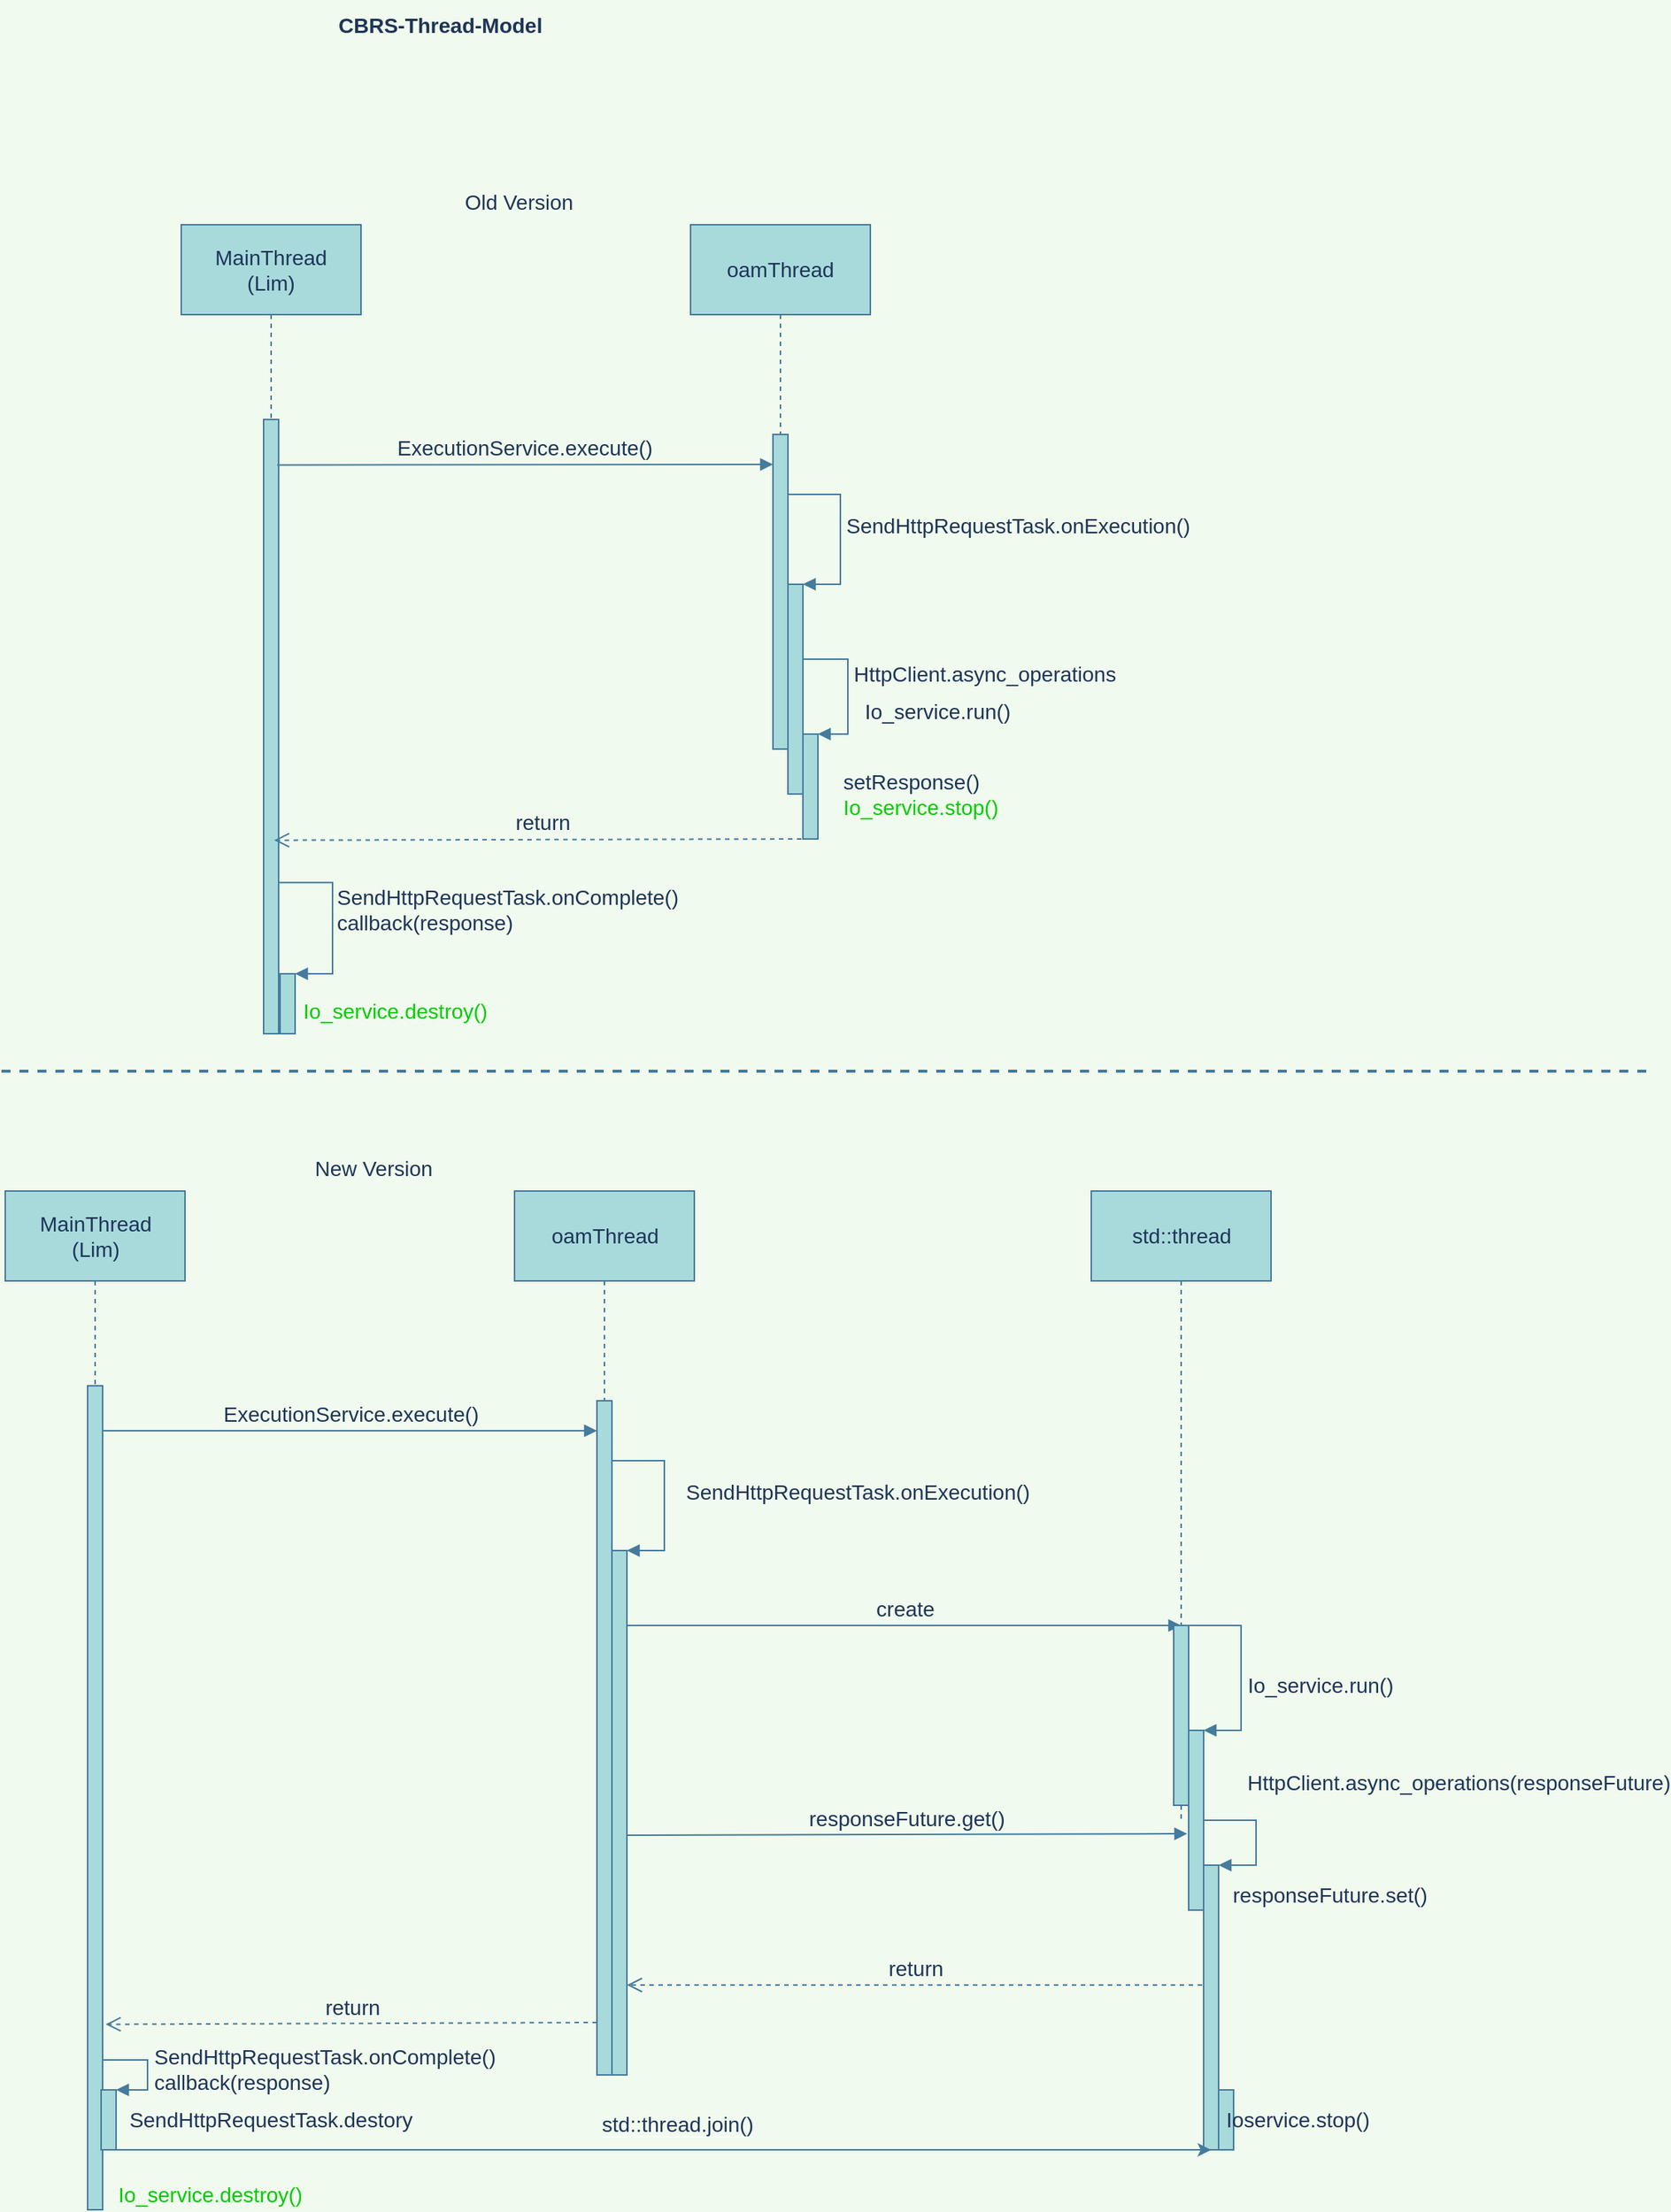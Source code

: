 <mxfile version="18.0.0" type="github">
  <diagram id="kgpKYQtTHZ0yAKxKKP6v" name="Page-1">
    <mxGraphModel dx="1422" dy="762" grid="1" gridSize="10" guides="1" tooltips="1" connect="1" arrows="1" fold="1" page="1" pageScale="1" pageWidth="850" pageHeight="1100" background="#F1FAEE" math="0" shadow="0">
      <root>
        <mxCell id="0" />
        <mxCell id="1" parent="0" />
        <mxCell id="LY62BqVsODy2IkJWC0Tn-2" style="edgeStyle=orthogonalEdgeStyle;orthogonalLoop=1;jettySize=auto;html=1;dashed=1;endArrow=none;endFill=0;fontSize=14;labelBackgroundColor=#F1FAEE;strokeColor=#457B9D;fontColor=#1D3557;labelBorderColor=none;rounded=0;" parent="1" source="LY62BqVsODy2IkJWC0Tn-1" edge="1">
          <mxGeometry relative="1" as="geometry">
            <mxPoint x="190" y="640" as="targetPoint" />
          </mxGeometry>
        </mxCell>
        <mxCell id="LY62BqVsODy2IkJWC0Tn-1" value="MainThread&lt;br style=&quot;font-size: 14px;&quot;&gt;(Lim)" style="whiteSpace=wrap;html=1;fontSize=14;fillColor=#A8DADC;strokeColor=#457B9D;fontColor=#1D3557;labelBorderColor=none;rounded=0;" parent="1" vertex="1">
          <mxGeometry x="130" y="160" width="120" height="60" as="geometry" />
        </mxCell>
        <mxCell id="LY62BqVsODy2IkJWC0Tn-4" value="oamThread" style="whiteSpace=wrap;html=1;fontSize=14;fillColor=#A8DADC;strokeColor=#457B9D;fontColor=#1D3557;labelBorderColor=none;rounded=0;" parent="1" vertex="1">
          <mxGeometry x="470" y="160" width="120" height="60" as="geometry" />
        </mxCell>
        <mxCell id="LY62BqVsODy2IkJWC0Tn-5" style="edgeStyle=orthogonalEdgeStyle;orthogonalLoop=1;jettySize=auto;html=1;dashed=1;endArrow=none;endFill=0;fontSize=14;labelBackgroundColor=#F1FAEE;strokeColor=#457B9D;fontColor=#1D3557;labelBorderColor=none;rounded=0;" parent="1" source="LY62BqVsODy2IkJWC0Tn-1" edge="1">
          <mxGeometry relative="1" as="geometry">
            <mxPoint x="190" y="640" as="targetPoint" />
            <mxPoint x="190" y="220" as="sourcePoint" />
            <Array as="points">
              <mxPoint x="190" y="350" />
              <mxPoint x="190" y="350" />
            </Array>
          </mxGeometry>
        </mxCell>
        <mxCell id="LY62BqVsODy2IkJWC0Tn-10" value="" style="html=1;points=[];perimeter=orthogonalPerimeter;fontSize=14;fillColor=#A8DADC;strokeColor=#457B9D;fontColor=#1D3557;labelBorderColor=none;rounded=0;" parent="1" vertex="1">
          <mxGeometry x="185" y="290" width="10" height="410" as="geometry" />
        </mxCell>
        <mxCell id="LY62BqVsODy2IkJWC0Tn-14" value="" style="html=1;points=[];perimeter=orthogonalPerimeter;fontSize=14;fillColor=#A8DADC;strokeColor=#457B9D;fontColor=#1D3557;labelBorderColor=none;rounded=0;" parent="1" vertex="1">
          <mxGeometry x="525" y="300" width="10" height="210" as="geometry" />
        </mxCell>
        <mxCell id="LY62BqVsODy2IkJWC0Tn-15" value="" style="edgeStyle=orthogonalEdgeStyle;orthogonalLoop=1;jettySize=auto;html=1;dashed=1;endArrow=none;endFill=0;fontSize=14;labelBackgroundColor=#F1FAEE;strokeColor=#457B9D;fontColor=#1D3557;labelBorderColor=none;rounded=0;" parent="1" source="LY62BqVsODy2IkJWC0Tn-4" target="LY62BqVsODy2IkJWC0Tn-14" edge="1">
          <mxGeometry relative="1" as="geometry">
            <mxPoint x="530" y="660" as="targetPoint" />
            <mxPoint x="530" y="220" as="sourcePoint" />
          </mxGeometry>
        </mxCell>
        <mxCell id="LY62BqVsODy2IkJWC0Tn-26" value="" style="html=1;points=[];perimeter=orthogonalPerimeter;fontSize=14;fillColor=#A8DADC;strokeColor=#457B9D;fontColor=#1D3557;labelBorderColor=none;rounded=0;" parent="1" vertex="1">
          <mxGeometry x="535" y="400" width="10" height="140" as="geometry" />
        </mxCell>
        <mxCell id="LY62BqVsODy2IkJWC0Tn-27" value="SendHttpRequestTask.onExecution()" style="edgeStyle=orthogonalEdgeStyle;html=1;align=left;spacingLeft=2;endArrow=block;entryX=1;entryY=0;fontSize=14;labelBackgroundColor=#F1FAEE;strokeColor=#457B9D;fontColor=#1D3557;labelBorderColor=none;rounded=0;" parent="1" target="LY62BqVsODy2IkJWC0Tn-26" edge="1">
          <mxGeometry x="0.302" relative="1" as="geometry">
            <mxPoint x="535" y="405" as="sourcePoint" />
            <Array as="points">
              <mxPoint x="535" y="340" />
              <mxPoint x="570" y="340" />
              <mxPoint x="570" y="400" />
              <mxPoint x="545" y="400" />
            </Array>
            <mxPoint as="offset" />
          </mxGeometry>
        </mxCell>
        <mxCell id="LY62BqVsODy2IkJWC0Tn-33" value="ExecutionService.execute()" style="html=1;verticalAlign=bottom;endArrow=block;fontSize=14;labelBackgroundColor=#F1FAEE;strokeColor=#457B9D;fontColor=#1D3557;exitX=0.9;exitY=0.074;exitDx=0;exitDy=0;exitPerimeter=0;labelBorderColor=none;rounded=0;" parent="1" edge="1" source="LY62BqVsODy2IkJWC0Tn-10">
          <mxGeometry width="80" relative="1" as="geometry">
            <mxPoint x="200" y="320" as="sourcePoint" />
            <mxPoint x="525" y="320" as="targetPoint" />
          </mxGeometry>
        </mxCell>
        <mxCell id="LY62BqVsODy2IkJWC0Tn-34" value="" style="html=1;points=[];perimeter=orthogonalPerimeter;fontSize=14;fillColor=#A8DADC;strokeColor=#457B9D;fontColor=#1D3557;labelBorderColor=none;rounded=0;" parent="1" vertex="1">
          <mxGeometry x="545" y="500" width="10" height="70" as="geometry" />
        </mxCell>
        <mxCell id="LY62BqVsODy2IkJWC0Tn-35" value="HttpClient.async_operations" style="edgeStyle=orthogonalEdgeStyle;html=1;align=left;spacingLeft=2;endArrow=block;entryX=1;entryY=0;fontSize=14;labelBackgroundColor=#F1FAEE;strokeColor=#457B9D;fontColor=#1D3557;labelBorderColor=none;rounded=0;" parent="1" target="LY62BqVsODy2IkJWC0Tn-34" edge="1">
          <mxGeometry relative="1" as="geometry">
            <mxPoint x="545" y="470" as="sourcePoint" />
            <Array as="points">
              <mxPoint x="545" y="450" />
              <mxPoint x="575" y="450" />
              <mxPoint x="575" y="500" />
            </Array>
          </mxGeometry>
        </mxCell>
        <mxCell id="LY62BqVsODy2IkJWC0Tn-36" value="return" style="html=1;verticalAlign=bottom;endArrow=open;dashed=1;endSize=8;fontSize=14;labelBackgroundColor=#F1FAEE;strokeColor=#457B9D;fontColor=#1D3557;labelBorderColor=none;rounded=0;entryX=0.7;entryY=0.685;entryDx=0;entryDy=0;entryPerimeter=0;" parent="1" edge="1" target="LY62BqVsODy2IkJWC0Tn-10">
          <mxGeometry relative="1" as="geometry">
            <mxPoint x="550" y="570" as="sourcePoint" />
            <mxPoint x="190" y="570" as="targetPoint" />
          </mxGeometry>
        </mxCell>
        <mxCell id="LY62BqVsODy2IkJWC0Tn-40" value="setResponse()&lt;br style=&quot;font-size: 14px;&quot;&gt;&lt;font color=&quot;#00cc00&quot; style=&quot;font-size: 14px;&quot;&gt;Io_service.stop()&lt;/font&gt;" style="text;html=1;strokeColor=none;fillColor=none;align=left;verticalAlign=middle;whiteSpace=wrap;fontSize=14;fontColor=#1D3557;labelBorderColor=none;rounded=0;" parent="1" vertex="1">
          <mxGeometry x="570" y="520" width="160" height="40" as="geometry" />
        </mxCell>
        <mxCell id="LY62BqVsODy2IkJWC0Tn-43" value="Io_service.run()" style="text;html=1;strokeColor=none;fillColor=none;align=center;verticalAlign=middle;whiteSpace=wrap;fontSize=14;fontStyle=0;fontColor=#1D3557;labelBorderColor=none;rounded=0;" parent="1" vertex="1">
          <mxGeometry x="570" y="470" width="130" height="30" as="geometry" />
        </mxCell>
        <mxCell id="LY62BqVsODy2IkJWC0Tn-45" value="&lt;span style=&quot;font-size: 14px;&quot;&gt;&lt;font color=&quot;#00cc00&quot; style=&quot;font-size: 14px;&quot;&gt;Io_service.destroy()&lt;/font&gt;&lt;/span&gt;" style="text;html=1;strokeColor=none;fillColor=none;align=center;verticalAlign=middle;whiteSpace=wrap;fontSize=14;fontColor=#1D3557;labelBorderColor=none;rounded=0;" parent="1" vertex="1">
          <mxGeometry x="196" y="670" width="154" height="30" as="geometry" />
        </mxCell>
        <mxCell id="mft_dp02x0jolZUBzmze-1" value="" style="line;strokeWidth=2;html=1;labelBackgroundColor=#F1FAEE;fillColor=#A8DADC;strokeColor=#457B9D;fontColor=#1D3557;labelBorderColor=none;rounded=0;fontSize=14;dashed=1;" vertex="1" parent="1">
          <mxGeometry x="10" y="720" width="1100" height="10" as="geometry" />
        </mxCell>
        <mxCell id="mft_dp02x0jolZUBzmze-2" value="&lt;h1 style=&quot;font-size: 14px;&quot;&gt;CBRS-Thread-Model&lt;/h1&gt;" style="text;html=1;strokeColor=none;fillColor=none;spacing=5;spacingTop=-20;whiteSpace=wrap;overflow=hidden;fontColor=#1D3557;labelBorderColor=none;rounded=0;fontSize=14;" vertex="1" parent="1">
          <mxGeometry x="230" y="20" width="250" height="40" as="geometry" />
        </mxCell>
        <mxCell id="mft_dp02x0jolZUBzmze-4" value="Old Version" style="text;html=1;align=center;verticalAlign=middle;resizable=0;points=[];autosize=1;strokeColor=none;fillColor=none;fontSize=14;fontColor=#1D3557;labelBorderColor=none;rounded=0;" vertex="1" parent="1">
          <mxGeometry x="310" y="135" width="90" height="20" as="geometry" />
        </mxCell>
        <mxCell id="mft_dp02x0jolZUBzmze-49" style="edgeStyle=orthogonalEdgeStyle;orthogonalLoop=1;jettySize=auto;html=1;dashed=1;endArrow=none;endFill=0;fontSize=14;labelBackgroundColor=#F1FAEE;strokeColor=#457B9D;fontColor=#1D3557;labelBorderColor=none;rounded=0;" edge="1" source="mft_dp02x0jolZUBzmze-50" parent="1">
          <mxGeometry relative="1" as="geometry">
            <mxPoint x="72.5" y="1285" as="targetPoint" />
          </mxGeometry>
        </mxCell>
        <mxCell id="mft_dp02x0jolZUBzmze-50" value="MainThread&lt;br style=&quot;font-size: 14px;&quot;&gt;(Lim)" style="whiteSpace=wrap;html=1;fontSize=14;fillColor=#A8DADC;strokeColor=#457B9D;fontColor=#1D3557;labelBorderColor=none;rounded=0;" vertex="1" parent="1">
          <mxGeometry x="12.5" y="805" width="120" height="60" as="geometry" />
        </mxCell>
        <mxCell id="mft_dp02x0jolZUBzmze-52" value="oamThread" style="whiteSpace=wrap;html=1;fontSize=14;fillColor=#A8DADC;strokeColor=#457B9D;fontColor=#1D3557;labelBorderColor=none;rounded=0;" vertex="1" parent="1">
          <mxGeometry x="352.5" y="805" width="120" height="60" as="geometry" />
        </mxCell>
        <mxCell id="mft_dp02x0jolZUBzmze-53" style="edgeStyle=orthogonalEdgeStyle;orthogonalLoop=1;jettySize=auto;html=1;dashed=1;endArrow=none;endFill=0;fontSize=14;labelBackgroundColor=#F1FAEE;strokeColor=#457B9D;fontColor=#1D3557;labelBorderColor=none;rounded=0;" edge="1" source="mft_dp02x0jolZUBzmze-50" parent="1">
          <mxGeometry relative="1" as="geometry">
            <mxPoint x="72.5" y="1285" as="targetPoint" />
            <mxPoint x="72.5" y="865" as="sourcePoint" />
            <Array as="points">
              <mxPoint x="72.5" y="995" />
              <mxPoint x="72.5" y="995" />
            </Array>
          </mxGeometry>
        </mxCell>
        <mxCell id="mft_dp02x0jolZUBzmze-54" value="" style="html=1;points=[];perimeter=orthogonalPerimeter;fontSize=14;fillColor=#A8DADC;strokeColor=#457B9D;fontColor=#1D3557;labelBorderColor=none;rounded=0;" vertex="1" parent="1">
          <mxGeometry x="67.5" y="935" width="10" height="550" as="geometry" />
        </mxCell>
        <mxCell id="mft_dp02x0jolZUBzmze-55" value="" style="html=1;points=[];perimeter=orthogonalPerimeter;fontSize=14;fillColor=#A8DADC;strokeColor=#457B9D;fontColor=#1D3557;labelBorderColor=none;rounded=0;" vertex="1" parent="1">
          <mxGeometry x="407.5" y="945" width="10" height="450" as="geometry" />
        </mxCell>
        <mxCell id="mft_dp02x0jolZUBzmze-56" value="" style="edgeStyle=orthogonalEdgeStyle;orthogonalLoop=1;jettySize=auto;html=1;dashed=1;endArrow=none;endFill=0;fontSize=14;labelBackgroundColor=#F1FAEE;strokeColor=#457B9D;fontColor=#1D3557;labelBorderColor=none;rounded=0;" edge="1" source="mft_dp02x0jolZUBzmze-52" target="mft_dp02x0jolZUBzmze-55" parent="1">
          <mxGeometry relative="1" as="geometry">
            <mxPoint x="412.5" y="1305" as="targetPoint" />
            <mxPoint x="412.5" y="865" as="sourcePoint" />
          </mxGeometry>
        </mxCell>
        <mxCell id="mft_dp02x0jolZUBzmze-57" value="" style="html=1;points=[];perimeter=orthogonalPerimeter;fontSize=14;fillColor=#A8DADC;strokeColor=#457B9D;fontColor=#1D3557;labelBorderColor=none;rounded=0;" vertex="1" parent="1">
          <mxGeometry x="417.5" y="1045" width="10" height="350" as="geometry" />
        </mxCell>
        <mxCell id="mft_dp02x0jolZUBzmze-58" value="SendHttpRequestTask.onExecution()" style="edgeStyle=orthogonalEdgeStyle;html=1;align=left;spacingLeft=2;endArrow=block;entryX=1;entryY=0;fontSize=14;labelBackgroundColor=#F1FAEE;strokeColor=#457B9D;fontColor=#1D3557;labelBorderColor=none;rounded=0;" edge="1" target="mft_dp02x0jolZUBzmze-57" parent="1">
          <mxGeometry x="0.302" y="10" relative="1" as="geometry">
            <mxPoint x="417.5" y="1050" as="sourcePoint" />
            <Array as="points">
              <mxPoint x="417.5" y="985" />
              <mxPoint x="452.5" y="985" />
              <mxPoint x="452.5" y="1045" />
            </Array>
            <mxPoint as="offset" />
          </mxGeometry>
        </mxCell>
        <mxCell id="mft_dp02x0jolZUBzmze-59" value="ExecutionService.execute()" style="html=1;verticalAlign=bottom;endArrow=block;fontSize=14;labelBackgroundColor=#F1FAEE;strokeColor=#457B9D;fontColor=#1D3557;labelBorderColor=none;rounded=0;" edge="1" parent="1">
          <mxGeometry width="80" relative="1" as="geometry">
            <mxPoint x="77.5" y="965" as="sourcePoint" />
            <mxPoint x="407.5" y="965" as="targetPoint" />
          </mxGeometry>
        </mxCell>
        <mxCell id="mft_dp02x0jolZUBzmze-70" value="New Version" style="text;html=1;align=center;verticalAlign=middle;resizable=0;points=[];autosize=1;strokeColor=none;fillColor=none;fontSize=14;fontColor=#1D3557;labelBorderColor=none;rounded=0;" vertex="1" parent="1">
          <mxGeometry x="212.5" y="780" width="90" height="20" as="geometry" />
        </mxCell>
        <mxCell id="mft_dp02x0jolZUBzmze-71" value="std::thread" style="whiteSpace=wrap;html=1;fontSize=14;fillColor=#A8DADC;strokeColor=#457B9D;fontColor=#1D3557;labelBorderColor=none;rounded=0;" vertex="1" parent="1">
          <mxGeometry x="737.5" y="805" width="120" height="60" as="geometry" />
        </mxCell>
        <mxCell id="mft_dp02x0jolZUBzmze-74" value="" style="edgeStyle=orthogonalEdgeStyle;orthogonalLoop=1;jettySize=auto;html=1;dashed=1;endArrow=none;endFill=0;fontSize=14;labelBackgroundColor=#F1FAEE;strokeColor=#457B9D;fontColor=#1D3557;exitX=0.5;exitY=1;exitDx=0;exitDy=0;startArrow=none;labelBorderColor=none;rounded=0;" edge="1" parent="1" source="mft_dp02x0jolZUBzmze-81">
          <mxGeometry relative="1" as="geometry">
            <mxPoint x="797.5" y="1225" as="targetPoint" />
            <mxPoint x="422.5" y="875" as="sourcePoint" />
          </mxGeometry>
        </mxCell>
        <mxCell id="mft_dp02x0jolZUBzmze-79" value="create" style="html=1;verticalAlign=bottom;endArrow=block;fontColor=#1D3557;strokeColor=#457B9D;labelBorderColor=none;rounded=0;labelBackgroundColor=#F1FAEE;fontSize=14;" edge="1" parent="1">
          <mxGeometry width="80" relative="1" as="geometry">
            <mxPoint x="427.5" y="1095" as="sourcePoint" />
            <mxPoint x="797.5" y="1095" as="targetPoint" />
          </mxGeometry>
        </mxCell>
        <mxCell id="mft_dp02x0jolZUBzmze-81" value="" style="html=1;points=[];perimeter=orthogonalPerimeter;fontColor=#1D3557;strokeColor=#457B9D;fillColor=#A8DADC;labelBorderColor=none;rounded=0;fontSize=14;" vertex="1" parent="1">
          <mxGeometry x="792.5" y="1095" width="10" height="120" as="geometry" />
        </mxCell>
        <mxCell id="mft_dp02x0jolZUBzmze-82" value="" style="edgeStyle=orthogonalEdgeStyle;orthogonalLoop=1;jettySize=auto;html=1;dashed=1;endArrow=none;endFill=0;fontSize=14;labelBackgroundColor=#F1FAEE;strokeColor=#457B9D;fontColor=#1D3557;exitX=0.5;exitY=1;exitDx=0;exitDy=0;labelBorderColor=none;rounded=0;" edge="1" parent="1" source="mft_dp02x0jolZUBzmze-71" target="mft_dp02x0jolZUBzmze-81">
          <mxGeometry relative="1" as="geometry">
            <mxPoint x="798.5" y="1345" as="targetPoint" />
            <mxPoint x="797.5" y="865" as="sourcePoint" />
          </mxGeometry>
        </mxCell>
        <mxCell id="mft_dp02x0jolZUBzmze-83" value="" style="html=1;points=[];perimeter=orthogonalPerimeter;fontColor=#1D3557;strokeColor=#457B9D;fillColor=#A8DADC;labelBorderColor=none;rounded=0;fontSize=14;" vertex="1" parent="1">
          <mxGeometry x="802.5" y="1165" width="10" height="120" as="geometry" />
        </mxCell>
        <mxCell id="mft_dp02x0jolZUBzmze-85" value="Io_service.run()" style="edgeStyle=orthogonalEdgeStyle;html=1;align=left;spacingLeft=2;endArrow=block;entryX=1;entryY=0;fontSize=14;labelBackgroundColor=#F1FAEE;strokeColor=#457B9D;fontColor=#1D3557;labelBorderColor=none;rounded=0;" edge="1" parent="1">
          <mxGeometry x="0.371" relative="1" as="geometry">
            <mxPoint x="802.5" y="1140" as="sourcePoint" />
            <Array as="points">
              <mxPoint x="802.5" y="1095" />
              <mxPoint x="837.5" y="1095" />
              <mxPoint x="837.5" y="1165" />
            </Array>
            <mxPoint as="offset" />
            <mxPoint x="812.5" y="1165" as="targetPoint" />
          </mxGeometry>
        </mxCell>
        <mxCell id="mft_dp02x0jolZUBzmze-89" value="&lt;span style=&quot;font-size: 14px; text-align: left; background-color: rgb(241, 250, 238);&quot;&gt;HttpClient.async_operations(responseFuture)&lt;/span&gt;" style="text;html=1;strokeColor=none;fillColor=none;align=center;verticalAlign=middle;whiteSpace=wrap;fontSize=14;fontColor=#1D3557;labelBorderColor=none;rounded=0;" vertex="1" parent="1">
          <mxGeometry x="877.5" y="1185" width="210" height="30" as="geometry" />
        </mxCell>
        <mxCell id="mft_dp02x0jolZUBzmze-90" value="responseFuture.get()" style="html=1;verticalAlign=bottom;endArrow=block;fontSize=14;labelBackgroundColor=#F1FAEE;strokeColor=#457B9D;fontColor=#1D3557;exitX=0.9;exitY=0.074;exitDx=0;exitDy=0;exitPerimeter=0;entryX=-0.1;entryY=0.575;entryDx=0;entryDy=0;entryPerimeter=0;labelBorderColor=none;rounded=0;" edge="1" parent="1" target="mft_dp02x0jolZUBzmze-83">
          <mxGeometry width="80" relative="1" as="geometry">
            <mxPoint x="427.5" y="1235" as="sourcePoint" />
            <mxPoint x="797.5" y="1235" as="targetPoint" />
          </mxGeometry>
        </mxCell>
        <mxCell id="mft_dp02x0jolZUBzmze-92" value="" style="html=1;points=[];perimeter=orthogonalPerimeter;fontSize=14;fontColor=#1D3557;strokeColor=#457B9D;fillColor=#A8DADC;labelBorderColor=none;rounded=0;" vertex="1" parent="1">
          <mxGeometry x="812.5" y="1255" width="10" height="190" as="geometry" />
        </mxCell>
        <mxCell id="mft_dp02x0jolZUBzmze-95" value="responseFuture.set()" style="edgeStyle=orthogonalEdgeStyle;html=1;align=left;spacingLeft=2;endArrow=block;fontSize=14;labelBackgroundColor=#F1FAEE;strokeColor=#457B9D;fontColor=#1D3557;labelBorderColor=none;rounded=0;" edge="1" parent="1">
          <mxGeometry x="-1" y="-16" relative="1" as="geometry">
            <mxPoint x="812.5" y="1270" as="sourcePoint" />
            <Array as="points">
              <mxPoint x="812.5" y="1225" />
              <mxPoint x="847.5" y="1225" />
              <mxPoint x="847.5" y="1255" />
              <mxPoint x="822.5" y="1255" />
            </Array>
            <mxPoint x="-1" y="5" as="offset" />
            <mxPoint x="822.5" y="1255" as="targetPoint" />
          </mxGeometry>
        </mxCell>
        <mxCell id="mft_dp02x0jolZUBzmze-97" value="return" style="html=1;verticalAlign=bottom;endArrow=open;dashed=1;endSize=8;fontSize=14;fontColor=#1D3557;strokeColor=#457B9D;exitX=-0.1;exitY=0.421;exitDx=0;exitDy=0;exitPerimeter=0;labelBorderColor=none;rounded=0;labelBackgroundColor=#F1FAEE;" edge="1" parent="1" source="mft_dp02x0jolZUBzmze-92">
          <mxGeometry relative="1" as="geometry">
            <mxPoint x="807.5" y="1305" as="sourcePoint" />
            <mxPoint x="427.5" y="1335" as="targetPoint" />
          </mxGeometry>
        </mxCell>
        <mxCell id="mft_dp02x0jolZUBzmze-110" value="&lt;span style=&quot;font-size: 14px;&quot;&gt;&lt;font color=&quot;#00cc00&quot; style=&quot;font-size: 14px;&quot;&gt;Io_service.destroy()&lt;/font&gt;&lt;/span&gt;" style="text;html=1;strokeColor=none;fillColor=none;align=center;verticalAlign=middle;whiteSpace=wrap;fontSize=14;fontColor=#1D3557;labelBorderColor=none;rounded=0;" vertex="1" parent="1">
          <mxGeometry x="57.5" y="1465" width="182.5" height="20" as="geometry" />
        </mxCell>
        <mxCell id="mft_dp02x0jolZUBzmze-117" value="" style="html=1;points=[];perimeter=orthogonalPerimeter;rounded=0;labelBorderColor=none;fontSize=14;fontColor=#1D3557;strokeColor=#457B9D;fillColor=#A8DADC;" vertex="1" parent="1">
          <mxGeometry x="196" y="660" width="10" height="40" as="geometry" />
        </mxCell>
        <mxCell id="mft_dp02x0jolZUBzmze-118" value="&lt;span style=&quot;background-color: rgb(241, 250, 238); font-size: 14px;&quot;&gt;SendHttpRequestTask.onComplete()&lt;/span&gt;&lt;br style=&quot;background-color: rgb(248, 249, 250); font-size: 14px;&quot;&gt;&lt;span style=&quot;background-color: rgb(241, 250, 238); font-size: 14px;&quot;&gt;callback(response)&lt;/span&gt;" style="edgeStyle=orthogonalEdgeStyle;html=1;align=left;spacingLeft=2;endArrow=block;rounded=0;entryX=1;entryY=0;labelBorderColor=none;fontSize=14;fontColor=#1D3557;strokeColor=#457B9D;curved=0;labelBackgroundColor=#F1FAEE;exitX=1;exitY=0.754;exitDx=0;exitDy=0;exitPerimeter=0;" edge="1" target="mft_dp02x0jolZUBzmze-117" parent="1" source="LY62BqVsODy2IkJWC0Tn-10">
          <mxGeometry x="-0.121" y="-1" relative="1" as="geometry">
            <mxPoint x="200" y="600" as="sourcePoint" />
            <Array as="points">
              <mxPoint x="231" y="599" />
              <mxPoint x="231" y="660" />
            </Array>
            <mxPoint as="offset" />
          </mxGeometry>
        </mxCell>
        <mxCell id="mft_dp02x0jolZUBzmze-120" value="return" style="html=1;verticalAlign=bottom;endArrow=open;dashed=1;endSize=8;rounded=1;fontColor=#1D3557;strokeColor=#457B9D;fillColor=#A8DADC;curved=0;entryX=1.2;entryY=0.775;entryDx=0;entryDy=0;entryPerimeter=0;fontSize=14;labelBackgroundColor=#F1FAEE;" edge="1" parent="1" target="mft_dp02x0jolZUBzmze-54">
          <mxGeometry relative="1" as="geometry">
            <mxPoint x="407.5" y="1360" as="sourcePoint" />
            <mxPoint x="327.5" y="1365" as="targetPoint" />
          </mxGeometry>
        </mxCell>
        <mxCell id="mft_dp02x0jolZUBzmze-123" value="&lt;span style=&quot;color: rgb(29, 53, 87); font-family: Helvetica; font-size: 14px; font-style: normal; font-variant-ligatures: normal; font-variant-caps: normal; font-weight: 400; letter-spacing: normal; orphans: 2; text-align: left; text-indent: 0px; text-transform: none; widows: 2; word-spacing: 0px; -webkit-text-stroke-width: 0px; background-color: rgb(241, 250, 238); text-decoration-thickness: initial; text-decoration-style: initial; text-decoration-color: initial; float: none; display: inline !important;&quot;&gt;std::thread.join()&lt;/span&gt;" style="edgeStyle=orthogonalEdgeStyle;curved=0;rounded=1;orthogonalLoop=1;jettySize=auto;html=1;fontColor=#1D3557;strokeColor=#457B9D;fillColor=#A8DADC;fontSize=14;" edge="1" parent="1" source="mft_dp02x0jolZUBzmze-121">
          <mxGeometry x="0.025" y="17" relative="1" as="geometry">
            <mxPoint x="817.5" y="1445" as="targetPoint" />
            <Array as="points">
              <mxPoint x="817.5" y="1445" />
            </Array>
            <mxPoint as="offset" />
          </mxGeometry>
        </mxCell>
        <mxCell id="mft_dp02x0jolZUBzmze-121" value="" style="html=1;points=[];perimeter=orthogonalPerimeter;rounded=0;fontColor=#1D3557;strokeColor=#457B9D;fillColor=#A8DADC;fontSize=14;" vertex="1" parent="1">
          <mxGeometry x="76.5" y="1405" width="10" height="40" as="geometry" />
        </mxCell>
        <mxCell id="mft_dp02x0jolZUBzmze-122" value="&lt;span style=&quot;font-size: 14px; background-color: rgb(241, 250, 238);&quot;&gt;SendHttpRequestTask.onComplete()&lt;/span&gt;&lt;br style=&quot;font-size: 14px; background-color: rgb(248, 249, 250);&quot;&gt;&lt;span style=&quot;font-size: 14px; background-color: rgb(241, 250, 238);&quot;&gt;callback(response)&lt;/span&gt;" style="edgeStyle=orthogonalEdgeStyle;html=1;align=left;spacingLeft=2;endArrow=block;rounded=0;entryX=1;entryY=0;fontColor=#1D3557;strokeColor=#457B9D;fillColor=#A8DADC;curved=0;fontSize=14;labelBackgroundColor=#F1FAEE;" edge="1" target="mft_dp02x0jolZUBzmze-121" parent="1">
          <mxGeometry relative="1" as="geometry">
            <mxPoint x="77.5" y="1385" as="sourcePoint" />
            <Array as="points">
              <mxPoint x="107.5" y="1385" />
            </Array>
          </mxGeometry>
        </mxCell>
        <mxCell id="mft_dp02x0jolZUBzmze-125" value="&lt;span style=&quot;text-align: left; background-color: rgb(241, 250, 238); font-size: 14px;&quot;&gt;SendHttpRequestTask.destory&lt;/span&gt;" style="text;html=1;strokeColor=none;fillColor=none;align=center;verticalAlign=middle;whiteSpace=wrap;rounded=0;fontColor=#1D3557;fontSize=14;" vertex="1" parent="1">
          <mxGeometry x="88.5" y="1410" width="201.5" height="30" as="geometry" />
        </mxCell>
        <mxCell id="mft_dp02x0jolZUBzmze-128" value="" style="html=1;points=[];perimeter=orthogonalPerimeter;rounded=0;fontColor=#1D3557;strokeColor=#457B9D;fillColor=#A8DADC;fontSize=14;" vertex="1" parent="1">
          <mxGeometry x="822.5" y="1405" width="10" height="40" as="geometry" />
        </mxCell>
        <mxCell id="mft_dp02x0jolZUBzmze-129" value="Ioservice.stop()" style="text;html=1;strokeColor=none;fillColor=none;align=center;verticalAlign=middle;whiteSpace=wrap;rounded=0;fontColor=#1D3557;fontSize=14;" vertex="1" parent="1">
          <mxGeometry x="832.5" y="1410" width="85" height="30" as="geometry" />
        </mxCell>
      </root>
    </mxGraphModel>
  </diagram>
</mxfile>
